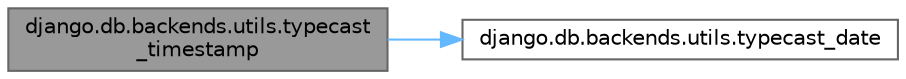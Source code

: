 digraph "django.db.backends.utils.typecast_timestamp"
{
 // LATEX_PDF_SIZE
  bgcolor="transparent";
  edge [fontname=Helvetica,fontsize=10,labelfontname=Helvetica,labelfontsize=10];
  node [fontname=Helvetica,fontsize=10,shape=box,height=0.2,width=0.4];
  rankdir="LR";
  Node1 [id="Node000001",label="django.db.backends.utils.typecast\l_timestamp",height=0.2,width=0.4,color="gray40", fillcolor="grey60", style="filled", fontcolor="black",tooltip=" "];
  Node1 -> Node2 [id="edge1_Node000001_Node000002",color="steelblue1",style="solid",tooltip=" "];
  Node2 [id="Node000002",label="django.db.backends.utils.typecast_date",height=0.2,width=0.4,color="grey40", fillcolor="white", style="filled",URL="$namespacedjango_1_1db_1_1backends_1_1utils.html#a3907906a879364fa1b8f848bca4f6902",tooltip="Converters from database (string) to Python #."];
}
